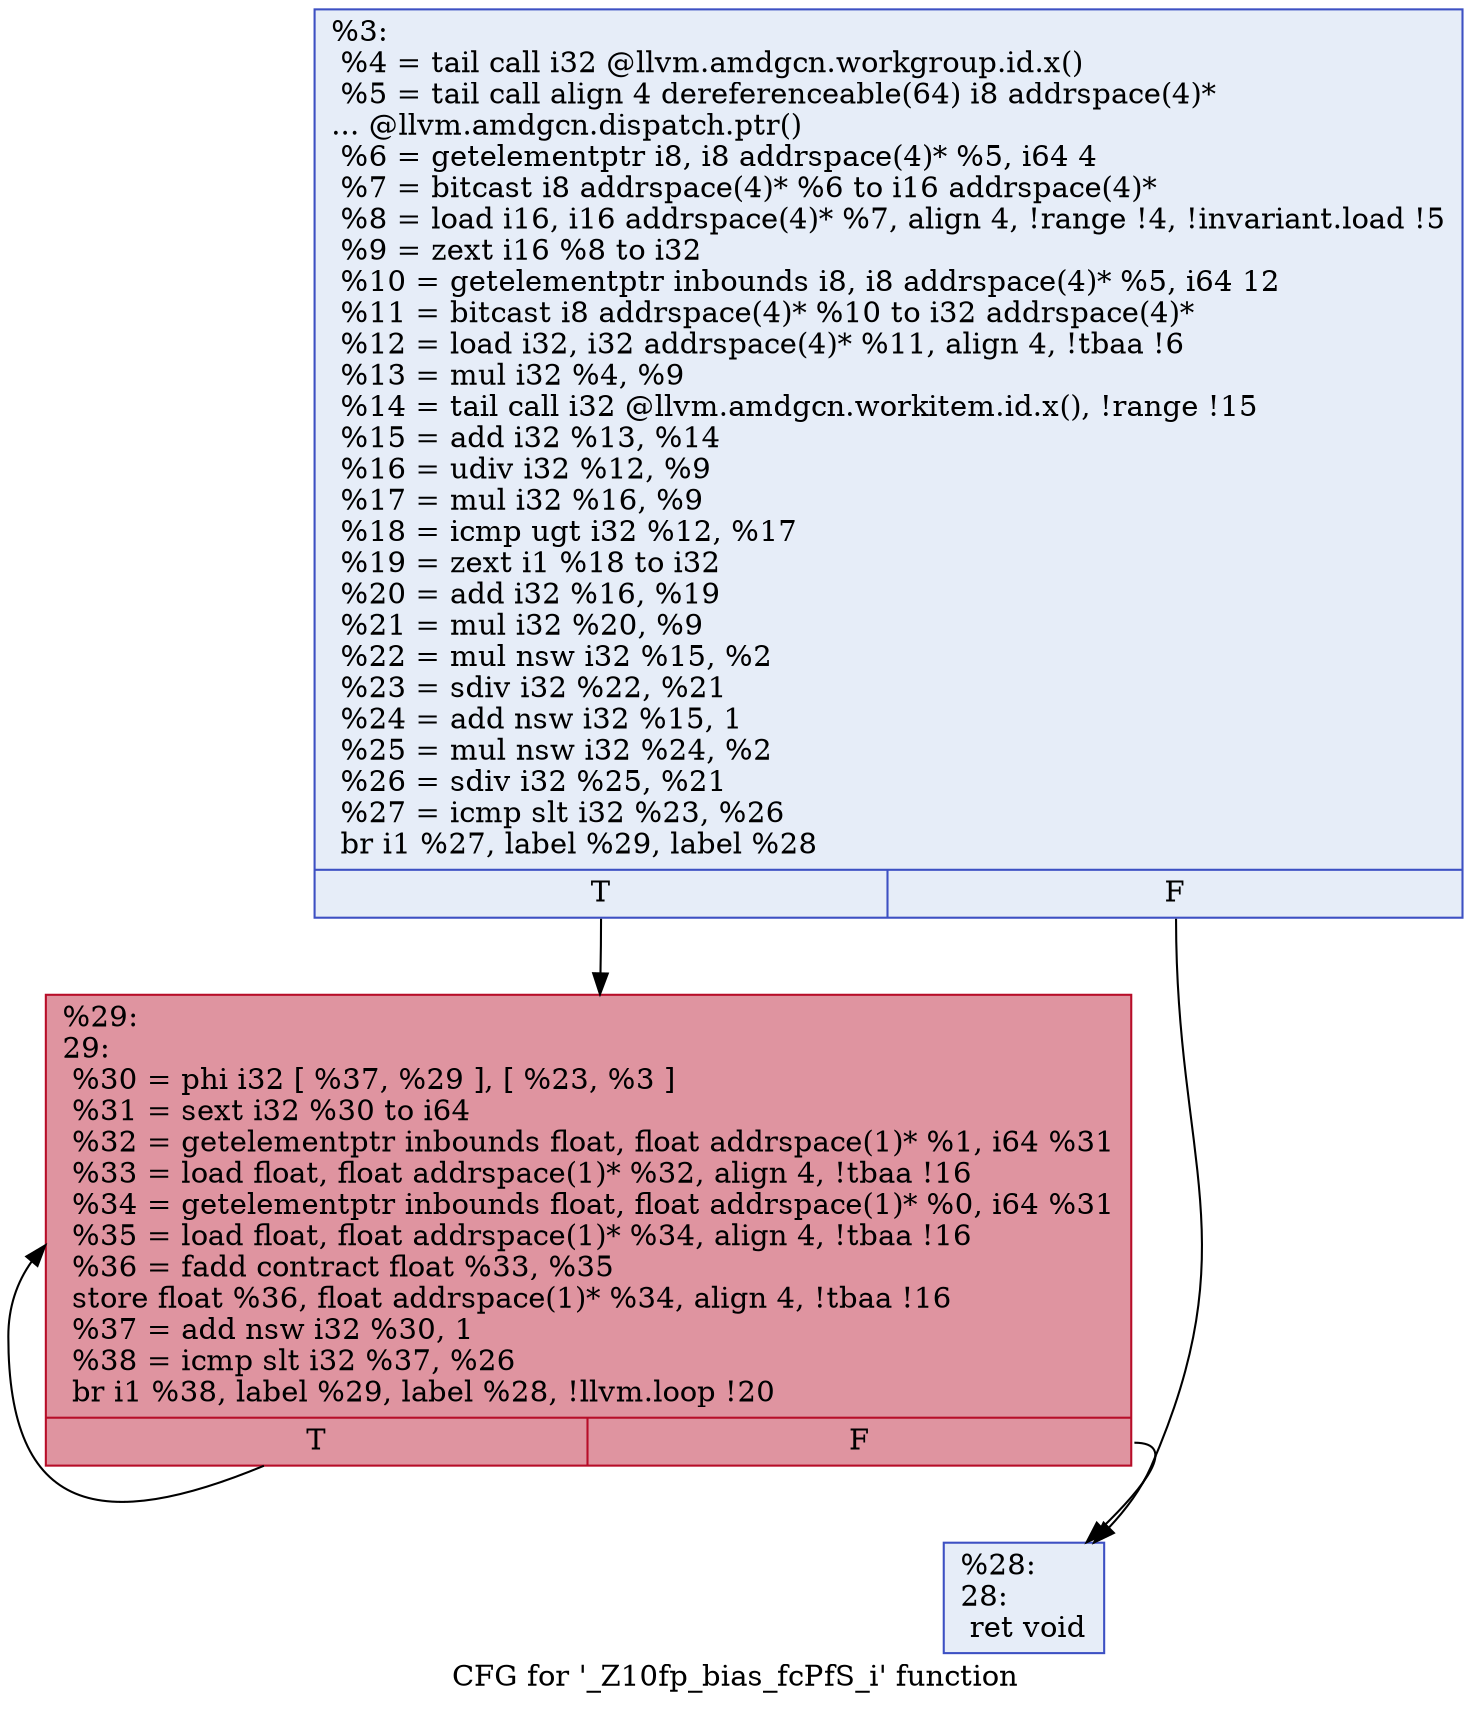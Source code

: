 digraph "CFG for '_Z10fp_bias_fcPfS_i' function" {
	label="CFG for '_Z10fp_bias_fcPfS_i' function";

	Node0x48804a0 [shape=record,color="#3d50c3ff", style=filled, fillcolor="#c7d7f070",label="{%3:\l  %4 = tail call i32 @llvm.amdgcn.workgroup.id.x()\l  %5 = tail call align 4 dereferenceable(64) i8 addrspace(4)*\l... @llvm.amdgcn.dispatch.ptr()\l  %6 = getelementptr i8, i8 addrspace(4)* %5, i64 4\l  %7 = bitcast i8 addrspace(4)* %6 to i16 addrspace(4)*\l  %8 = load i16, i16 addrspace(4)* %7, align 4, !range !4, !invariant.load !5\l  %9 = zext i16 %8 to i32\l  %10 = getelementptr inbounds i8, i8 addrspace(4)* %5, i64 12\l  %11 = bitcast i8 addrspace(4)* %10 to i32 addrspace(4)*\l  %12 = load i32, i32 addrspace(4)* %11, align 4, !tbaa !6\l  %13 = mul i32 %4, %9\l  %14 = tail call i32 @llvm.amdgcn.workitem.id.x(), !range !15\l  %15 = add i32 %13, %14\l  %16 = udiv i32 %12, %9\l  %17 = mul i32 %16, %9\l  %18 = icmp ugt i32 %12, %17\l  %19 = zext i1 %18 to i32\l  %20 = add i32 %16, %19\l  %21 = mul i32 %20, %9\l  %22 = mul nsw i32 %15, %2\l  %23 = sdiv i32 %22, %21\l  %24 = add nsw i32 %15, 1\l  %25 = mul nsw i32 %24, %2\l  %26 = sdiv i32 %25, %21\l  %27 = icmp slt i32 %23, %26\l  br i1 %27, label %29, label %28\l|{<s0>T|<s1>F}}"];
	Node0x48804a0:s0 -> Node0x4882d20;
	Node0x48804a0:s1 -> Node0x4882db0;
	Node0x4882db0 [shape=record,color="#3d50c3ff", style=filled, fillcolor="#c7d7f070",label="{%28:\l28:                                               \l  ret void\l}"];
	Node0x4882d20 [shape=record,color="#b70d28ff", style=filled, fillcolor="#b70d2870",label="{%29:\l29:                                               \l  %30 = phi i32 [ %37, %29 ], [ %23, %3 ]\l  %31 = sext i32 %30 to i64\l  %32 = getelementptr inbounds float, float addrspace(1)* %1, i64 %31\l  %33 = load float, float addrspace(1)* %32, align 4, !tbaa !16\l  %34 = getelementptr inbounds float, float addrspace(1)* %0, i64 %31\l  %35 = load float, float addrspace(1)* %34, align 4, !tbaa !16\l  %36 = fadd contract float %33, %35\l  store float %36, float addrspace(1)* %34, align 4, !tbaa !16\l  %37 = add nsw i32 %30, 1\l  %38 = icmp slt i32 %37, %26\l  br i1 %38, label %29, label %28, !llvm.loop !20\l|{<s0>T|<s1>F}}"];
	Node0x4882d20:s0 -> Node0x4882d20;
	Node0x4882d20:s1 -> Node0x4882db0;
}
